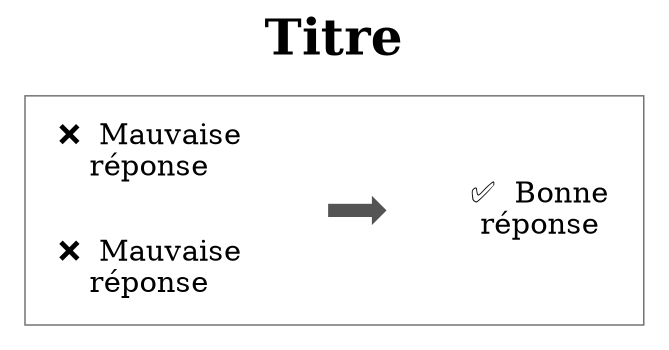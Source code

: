 digraph G {
// Template : evolution
// Usage : 
rankdir=LR
label=<<b>Titre</b>>
labelloc=t
fontsize=24

subgraph cluster_0{
label=""
color=grey44
penwidth=0.7
node[shape=rect, style=rounded, color=white]
{
rank=same    
//non4[label=""]
//non3[label=""]
non2[label="❌  Mauvaise
réponse"]
non1[label="❌  Mauvaise
réponse"]
}->
fleche
->
{
oui1[label="✅  Bonne
réponse"]}
[style=invis]


fleche[shape=rarrow,label="",color=grey33, height=0.03, width=0.3, fillcolor=grey33, style="filled", penwidth=5]

}

}